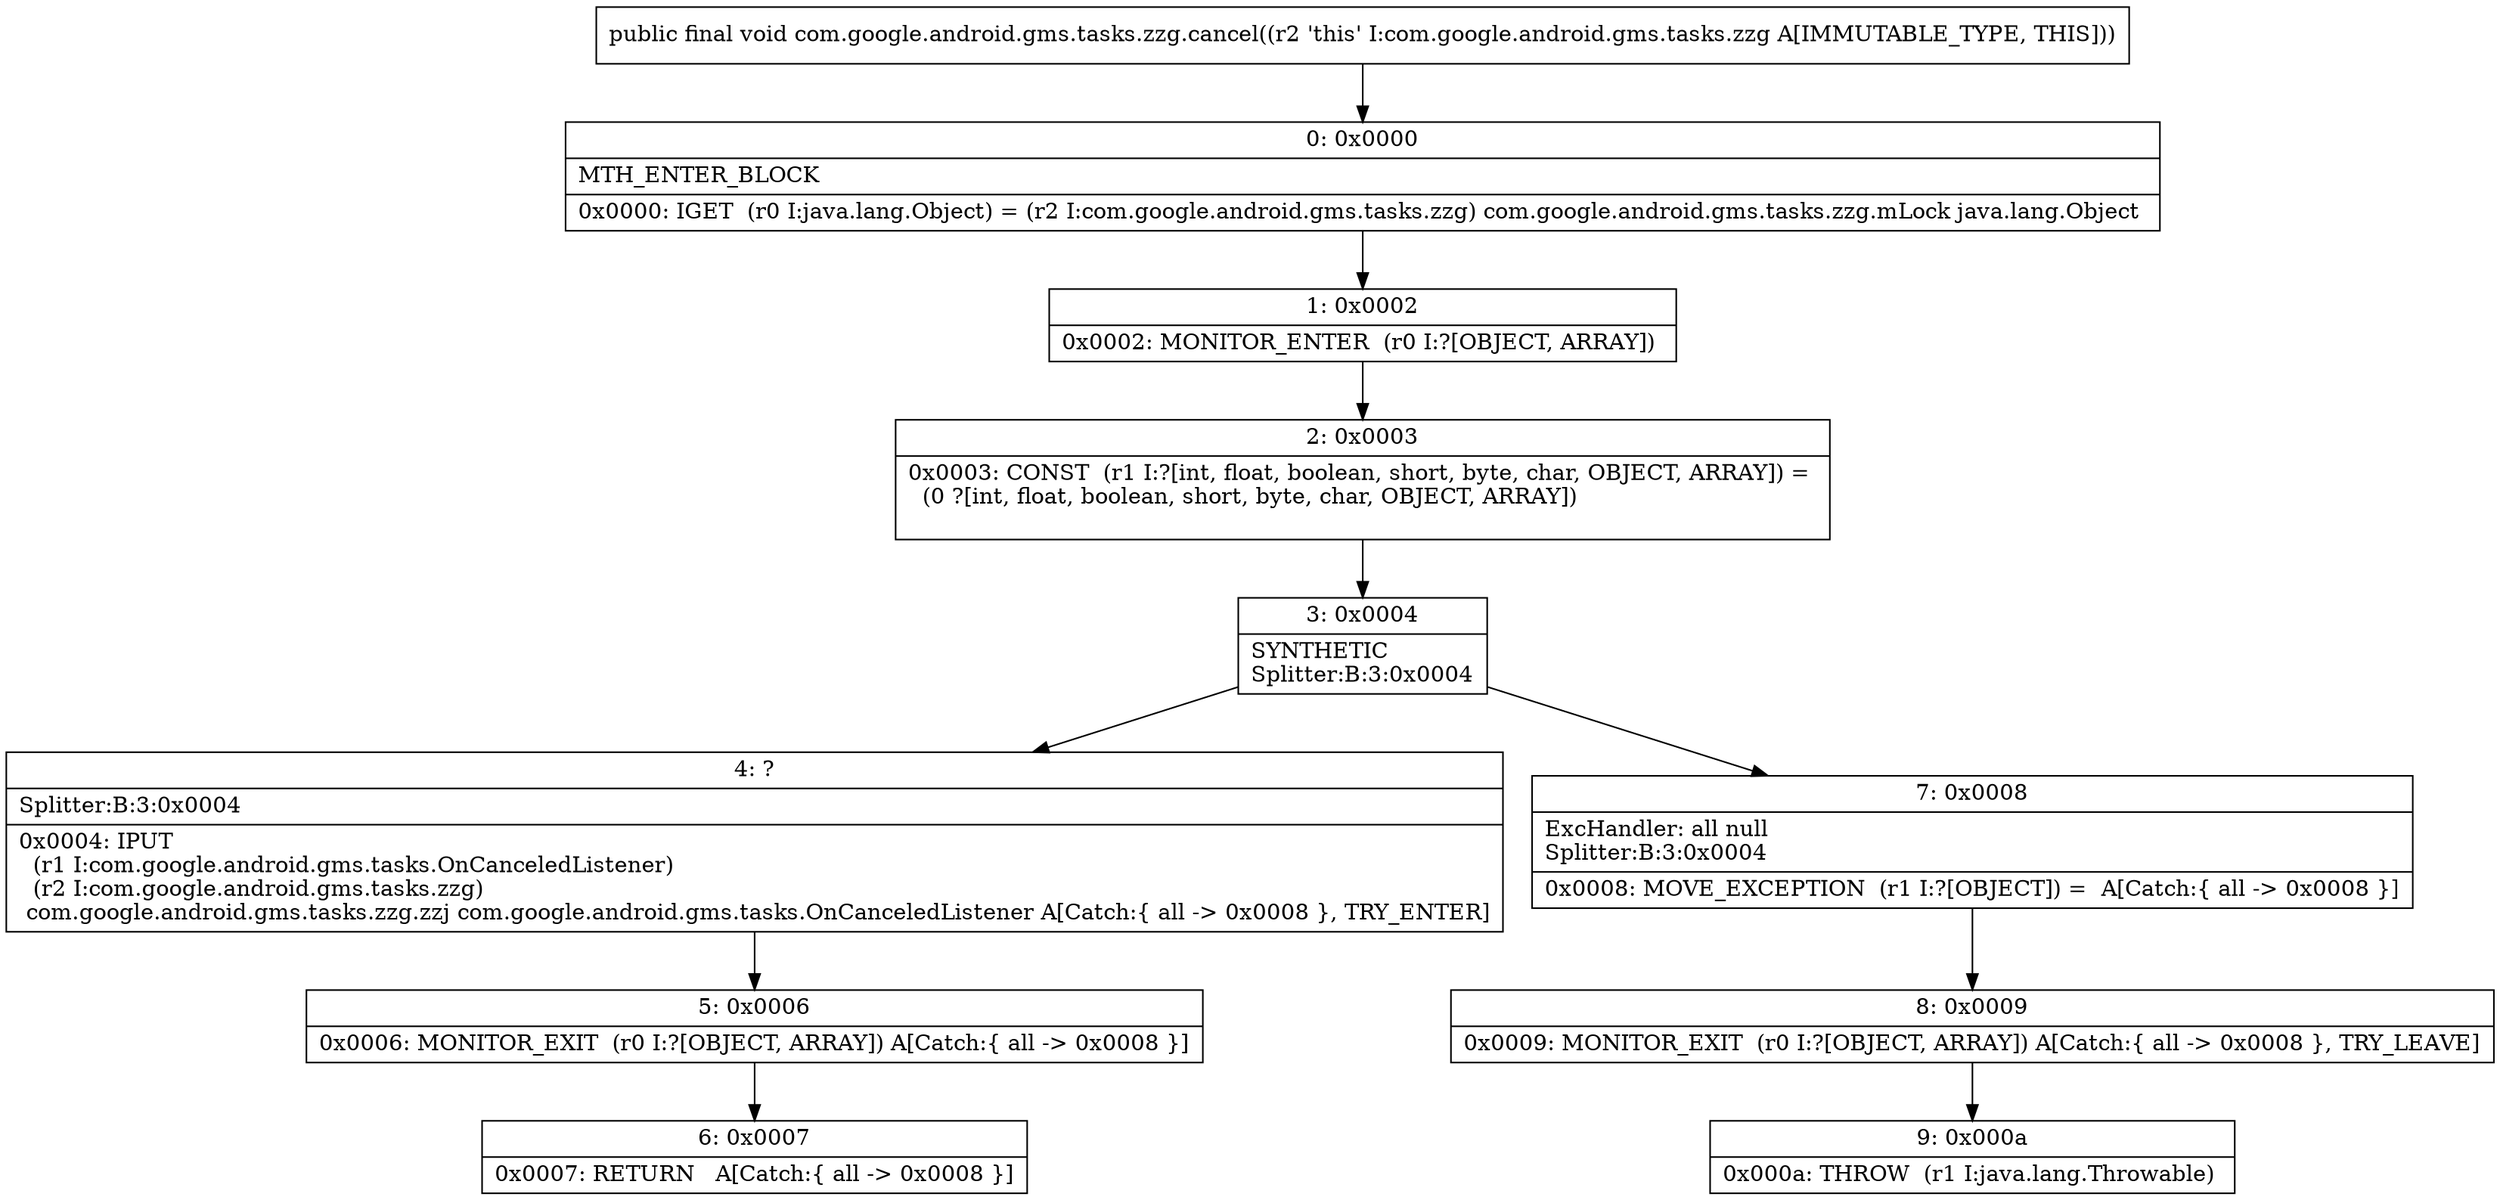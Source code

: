 digraph "CFG forcom.google.android.gms.tasks.zzg.cancel()V" {
Node_0 [shape=record,label="{0\:\ 0x0000|MTH_ENTER_BLOCK\l|0x0000: IGET  (r0 I:java.lang.Object) = (r2 I:com.google.android.gms.tasks.zzg) com.google.android.gms.tasks.zzg.mLock java.lang.Object \l}"];
Node_1 [shape=record,label="{1\:\ 0x0002|0x0002: MONITOR_ENTER  (r0 I:?[OBJECT, ARRAY]) \l}"];
Node_2 [shape=record,label="{2\:\ 0x0003|0x0003: CONST  (r1 I:?[int, float, boolean, short, byte, char, OBJECT, ARRAY]) = \l  (0 ?[int, float, boolean, short, byte, char, OBJECT, ARRAY])\l \l}"];
Node_3 [shape=record,label="{3\:\ 0x0004|SYNTHETIC\lSplitter:B:3:0x0004\l}"];
Node_4 [shape=record,label="{4\:\ ?|Splitter:B:3:0x0004\l|0x0004: IPUT  \l  (r1 I:com.google.android.gms.tasks.OnCanceledListener)\l  (r2 I:com.google.android.gms.tasks.zzg)\l com.google.android.gms.tasks.zzg.zzj com.google.android.gms.tasks.OnCanceledListener A[Catch:\{ all \-\> 0x0008 \}, TRY_ENTER]\l}"];
Node_5 [shape=record,label="{5\:\ 0x0006|0x0006: MONITOR_EXIT  (r0 I:?[OBJECT, ARRAY]) A[Catch:\{ all \-\> 0x0008 \}]\l}"];
Node_6 [shape=record,label="{6\:\ 0x0007|0x0007: RETURN   A[Catch:\{ all \-\> 0x0008 \}]\l}"];
Node_7 [shape=record,label="{7\:\ 0x0008|ExcHandler: all null\lSplitter:B:3:0x0004\l|0x0008: MOVE_EXCEPTION  (r1 I:?[OBJECT]) =  A[Catch:\{ all \-\> 0x0008 \}]\l}"];
Node_8 [shape=record,label="{8\:\ 0x0009|0x0009: MONITOR_EXIT  (r0 I:?[OBJECT, ARRAY]) A[Catch:\{ all \-\> 0x0008 \}, TRY_LEAVE]\l}"];
Node_9 [shape=record,label="{9\:\ 0x000a|0x000a: THROW  (r1 I:java.lang.Throwable) \l}"];
MethodNode[shape=record,label="{public final void com.google.android.gms.tasks.zzg.cancel((r2 'this' I:com.google.android.gms.tasks.zzg A[IMMUTABLE_TYPE, THIS])) }"];
MethodNode -> Node_0;
Node_0 -> Node_1;
Node_1 -> Node_2;
Node_2 -> Node_3;
Node_3 -> Node_4;
Node_3 -> Node_7;
Node_4 -> Node_5;
Node_5 -> Node_6;
Node_7 -> Node_8;
Node_8 -> Node_9;
}

